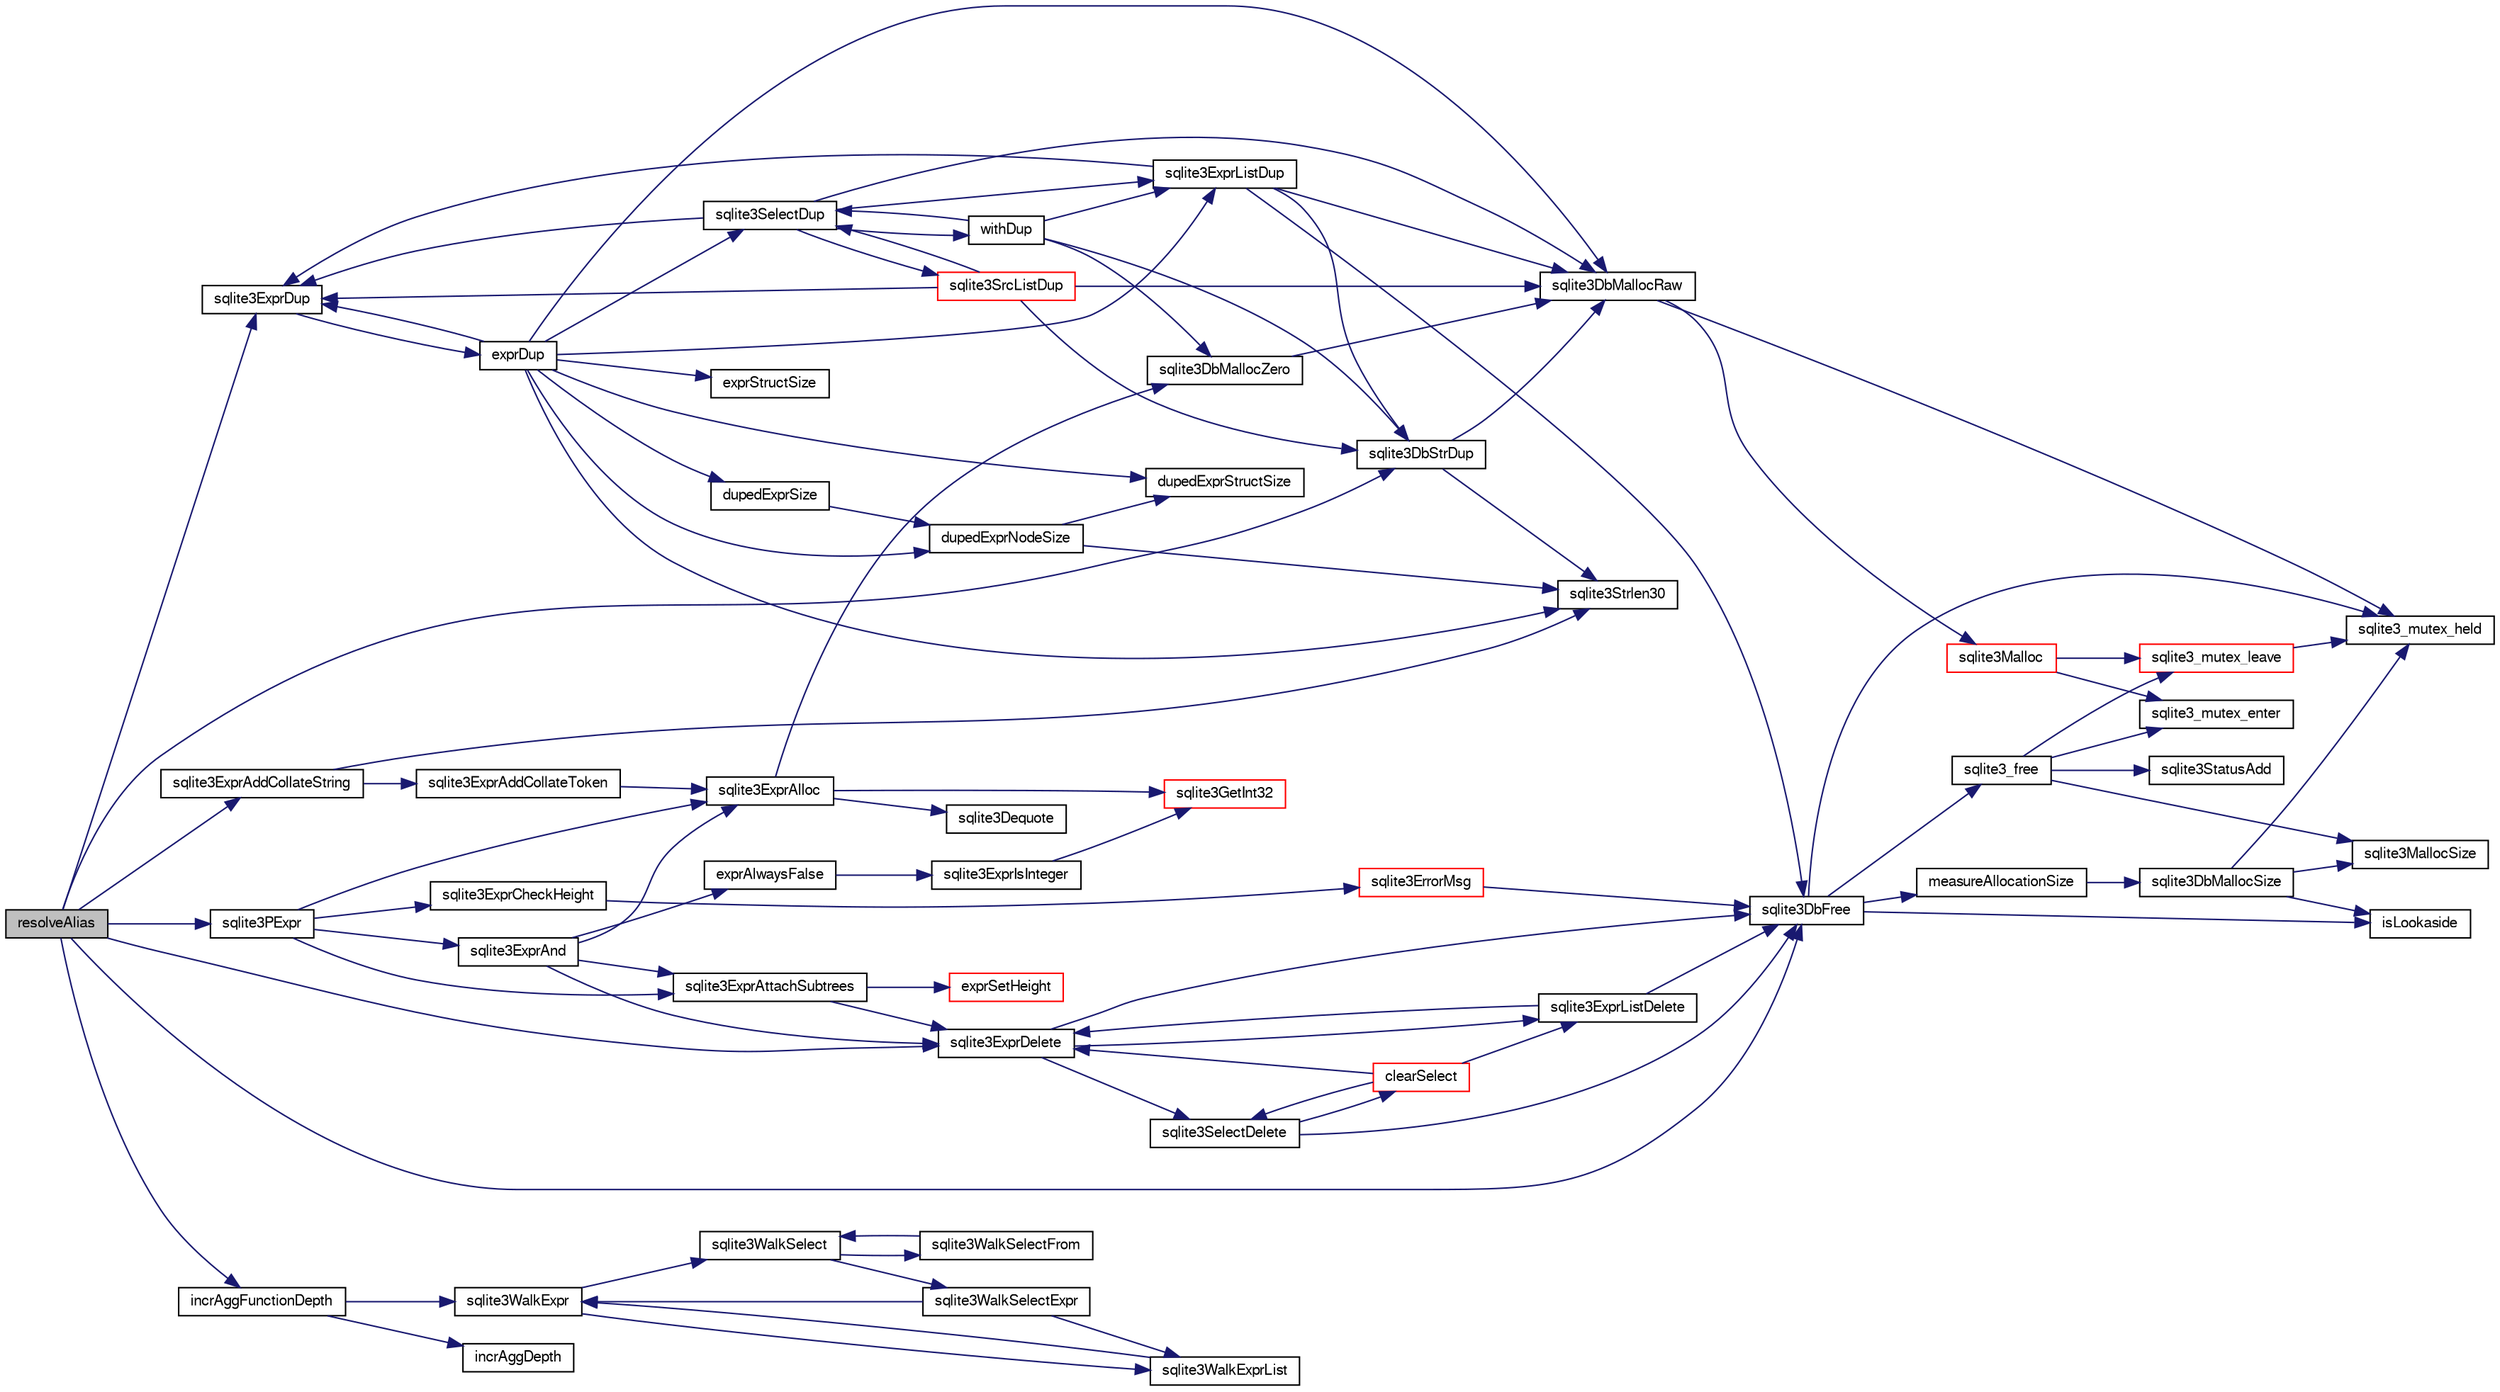 digraph "resolveAlias"
{
  edge [fontname="FreeSans",fontsize="10",labelfontname="FreeSans",labelfontsize="10"];
  node [fontname="FreeSans",fontsize="10",shape=record];
  rankdir="LR";
  Node269515 [label="resolveAlias",height=0.2,width=0.4,color="black", fillcolor="grey75", style="filled", fontcolor="black"];
  Node269515 -> Node269516 [color="midnightblue",fontsize="10",style="solid",fontname="FreeSans"];
  Node269516 [label="sqlite3ExprDup",height=0.2,width=0.4,color="black", fillcolor="white", style="filled",URL="$sqlite3_8c.html#a509095508224c9f99698d86205234209"];
  Node269516 -> Node269517 [color="midnightblue",fontsize="10",style="solid",fontname="FreeSans"];
  Node269517 [label="exprDup",height=0.2,width=0.4,color="black", fillcolor="white", style="filled",URL="$sqlite3_8c.html#a89f473c64253ae0a76749f543466a05a"];
  Node269517 -> Node269518 [color="midnightblue",fontsize="10",style="solid",fontname="FreeSans"];
  Node269518 [label="sqlite3DbMallocRaw",height=0.2,width=0.4,color="black", fillcolor="white", style="filled",URL="$sqlite3_8c.html#abbe8be0cf7175e11ddc3e2218fad924e"];
  Node269518 -> Node269519 [color="midnightblue",fontsize="10",style="solid",fontname="FreeSans"];
  Node269519 [label="sqlite3_mutex_held",height=0.2,width=0.4,color="black", fillcolor="white", style="filled",URL="$sqlite3_8c.html#acf77da68932b6bc163c5e68547ecc3e7"];
  Node269518 -> Node269520 [color="midnightblue",fontsize="10",style="solid",fontname="FreeSans"];
  Node269520 [label="sqlite3Malloc",height=0.2,width=0.4,color="red", fillcolor="white", style="filled",URL="$sqlite3_8c.html#a361a2eaa846b1885f123abe46f5d8b2b"];
  Node269520 -> Node269521 [color="midnightblue",fontsize="10",style="solid",fontname="FreeSans"];
  Node269521 [label="sqlite3_mutex_enter",height=0.2,width=0.4,color="black", fillcolor="white", style="filled",URL="$sqlite3_8c.html#a1c12cde690bd89f104de5cbad12a6bf5"];
  Node269520 -> Node269526 [color="midnightblue",fontsize="10",style="solid",fontname="FreeSans"];
  Node269526 [label="sqlite3_mutex_leave",height=0.2,width=0.4,color="red", fillcolor="white", style="filled",URL="$sqlite3_8c.html#a5838d235601dbd3c1fa993555c6bcc93"];
  Node269526 -> Node269519 [color="midnightblue",fontsize="10",style="solid",fontname="FreeSans"];
  Node269517 -> Node269530 [color="midnightblue",fontsize="10",style="solid",fontname="FreeSans"];
  Node269530 [label="dupedExprSize",height=0.2,width=0.4,color="black", fillcolor="white", style="filled",URL="$sqlite3_8c.html#a9c79c04ad08e45cf19c143c6de3b634c"];
  Node269530 -> Node269531 [color="midnightblue",fontsize="10",style="solid",fontname="FreeSans"];
  Node269531 [label="dupedExprNodeSize",height=0.2,width=0.4,color="black", fillcolor="white", style="filled",URL="$sqlite3_8c.html#ad2b8ec81910e74d2a6a73250a7d82801"];
  Node269531 -> Node269532 [color="midnightblue",fontsize="10",style="solid",fontname="FreeSans"];
  Node269532 [label="dupedExprStructSize",height=0.2,width=0.4,color="black", fillcolor="white", style="filled",URL="$sqlite3_8c.html#ac6b4cf7bb7f9249aa2e5d311fe2e4998"];
  Node269531 -> Node269533 [color="midnightblue",fontsize="10",style="solid",fontname="FreeSans"];
  Node269533 [label="sqlite3Strlen30",height=0.2,width=0.4,color="black", fillcolor="white", style="filled",URL="$sqlite3_8c.html#a3dcd80ba41f1a308193dee74857b62a7"];
  Node269517 -> Node269532 [color="midnightblue",fontsize="10",style="solid",fontname="FreeSans"];
  Node269517 -> Node269533 [color="midnightblue",fontsize="10",style="solid",fontname="FreeSans"];
  Node269517 -> Node269534 [color="midnightblue",fontsize="10",style="solid",fontname="FreeSans"];
  Node269534 [label="exprStructSize",height=0.2,width=0.4,color="black", fillcolor="white", style="filled",URL="$sqlite3_8c.html#a8fe8a668c35e1c51cb67ab0e991f484e"];
  Node269517 -> Node269535 [color="midnightblue",fontsize="10",style="solid",fontname="FreeSans"];
  Node269535 [label="sqlite3SelectDup",height=0.2,width=0.4,color="black", fillcolor="white", style="filled",URL="$sqlite3_8c.html#af8a7f75590dced000c27784d90b57b87"];
  Node269535 -> Node269518 [color="midnightblue",fontsize="10",style="solid",fontname="FreeSans"];
  Node269535 -> Node269536 [color="midnightblue",fontsize="10",style="solid",fontname="FreeSans"];
  Node269536 [label="sqlite3ExprListDup",height=0.2,width=0.4,color="black", fillcolor="white", style="filled",URL="$sqlite3_8c.html#abfb0903f2fc516fcceec37b3489d528c"];
  Node269536 -> Node269518 [color="midnightblue",fontsize="10",style="solid",fontname="FreeSans"];
  Node269536 -> Node269537 [color="midnightblue",fontsize="10",style="solid",fontname="FreeSans"];
  Node269537 [label="sqlite3DbFree",height=0.2,width=0.4,color="black", fillcolor="white", style="filled",URL="$sqlite3_8c.html#ac70ab821a6607b4a1b909582dc37a069"];
  Node269537 -> Node269519 [color="midnightblue",fontsize="10",style="solid",fontname="FreeSans"];
  Node269537 -> Node269538 [color="midnightblue",fontsize="10",style="solid",fontname="FreeSans"];
  Node269538 [label="measureAllocationSize",height=0.2,width=0.4,color="black", fillcolor="white", style="filled",URL="$sqlite3_8c.html#a45731e644a22fdb756e2b6337224217a"];
  Node269538 -> Node269539 [color="midnightblue",fontsize="10",style="solid",fontname="FreeSans"];
  Node269539 [label="sqlite3DbMallocSize",height=0.2,width=0.4,color="black", fillcolor="white", style="filled",URL="$sqlite3_8c.html#aa397e5a8a03495203a0767abf0a71f86"];
  Node269539 -> Node269528 [color="midnightblue",fontsize="10",style="solid",fontname="FreeSans"];
  Node269528 [label="sqlite3MallocSize",height=0.2,width=0.4,color="black", fillcolor="white", style="filled",URL="$sqlite3_8c.html#acf5d2a5f35270bafb050bd2def576955"];
  Node269539 -> Node269519 [color="midnightblue",fontsize="10",style="solid",fontname="FreeSans"];
  Node269539 -> Node269540 [color="midnightblue",fontsize="10",style="solid",fontname="FreeSans"];
  Node269540 [label="isLookaside",height=0.2,width=0.4,color="black", fillcolor="white", style="filled",URL="$sqlite3_8c.html#a770fa05ff9717b75e16f4d968a77b897"];
  Node269537 -> Node269540 [color="midnightblue",fontsize="10",style="solid",fontname="FreeSans"];
  Node269537 -> Node269541 [color="midnightblue",fontsize="10",style="solid",fontname="FreeSans"];
  Node269541 [label="sqlite3_free",height=0.2,width=0.4,color="black", fillcolor="white", style="filled",URL="$sqlite3_8c.html#a6552349e36a8a691af5487999ab09519"];
  Node269541 -> Node269521 [color="midnightblue",fontsize="10",style="solid",fontname="FreeSans"];
  Node269541 -> Node269529 [color="midnightblue",fontsize="10",style="solid",fontname="FreeSans"];
  Node269529 [label="sqlite3StatusAdd",height=0.2,width=0.4,color="black", fillcolor="white", style="filled",URL="$sqlite3_8c.html#afa029f93586aeab4cc85360905dae9cd"];
  Node269541 -> Node269528 [color="midnightblue",fontsize="10",style="solid",fontname="FreeSans"];
  Node269541 -> Node269526 [color="midnightblue",fontsize="10",style="solid",fontname="FreeSans"];
  Node269536 -> Node269516 [color="midnightblue",fontsize="10",style="solid",fontname="FreeSans"];
  Node269536 -> Node269542 [color="midnightblue",fontsize="10",style="solid",fontname="FreeSans"];
  Node269542 [label="sqlite3DbStrDup",height=0.2,width=0.4,color="black", fillcolor="white", style="filled",URL="$sqlite3_8c.html#a0ec4772ee6de7316ecd1e6cabb1beeef"];
  Node269542 -> Node269533 [color="midnightblue",fontsize="10",style="solid",fontname="FreeSans"];
  Node269542 -> Node269518 [color="midnightblue",fontsize="10",style="solid",fontname="FreeSans"];
  Node269535 -> Node269543 [color="midnightblue",fontsize="10",style="solid",fontname="FreeSans"];
  Node269543 [label="sqlite3SrcListDup",height=0.2,width=0.4,color="red", fillcolor="white", style="filled",URL="$sqlite3_8c.html#a915ece76ebeede6852f63a447753ef9f"];
  Node269543 -> Node269518 [color="midnightblue",fontsize="10",style="solid",fontname="FreeSans"];
  Node269543 -> Node269542 [color="midnightblue",fontsize="10",style="solid",fontname="FreeSans"];
  Node269543 -> Node269535 [color="midnightblue",fontsize="10",style="solid",fontname="FreeSans"];
  Node269543 -> Node269516 [color="midnightblue",fontsize="10",style="solid",fontname="FreeSans"];
  Node269535 -> Node269516 [color="midnightblue",fontsize="10",style="solid",fontname="FreeSans"];
  Node269535 -> Node269545 [color="midnightblue",fontsize="10",style="solid",fontname="FreeSans"];
  Node269545 [label="withDup",height=0.2,width=0.4,color="black", fillcolor="white", style="filled",URL="$sqlite3_8c.html#a3f4d4194e35fd64b629b1533c50ffd7a"];
  Node269545 -> Node269546 [color="midnightblue",fontsize="10",style="solid",fontname="FreeSans"];
  Node269546 [label="sqlite3DbMallocZero",height=0.2,width=0.4,color="black", fillcolor="white", style="filled",URL="$sqlite3_8c.html#a49cfebac9d6067a03442c92af73f33e4"];
  Node269546 -> Node269518 [color="midnightblue",fontsize="10",style="solid",fontname="FreeSans"];
  Node269545 -> Node269535 [color="midnightblue",fontsize="10",style="solid",fontname="FreeSans"];
  Node269545 -> Node269536 [color="midnightblue",fontsize="10",style="solid",fontname="FreeSans"];
  Node269545 -> Node269542 [color="midnightblue",fontsize="10",style="solid",fontname="FreeSans"];
  Node269517 -> Node269536 [color="midnightblue",fontsize="10",style="solid",fontname="FreeSans"];
  Node269517 -> Node269531 [color="midnightblue",fontsize="10",style="solid",fontname="FreeSans"];
  Node269517 -> Node269516 [color="midnightblue",fontsize="10",style="solid",fontname="FreeSans"];
  Node269515 -> Node269547 [color="midnightblue",fontsize="10",style="solid",fontname="FreeSans"];
  Node269547 [label="incrAggFunctionDepth",height=0.2,width=0.4,color="black", fillcolor="white", style="filled",URL="$sqlite3_8c.html#aeddf1db5c262b308a910713da0ef7d5c"];
  Node269547 -> Node269548 [color="midnightblue",fontsize="10",style="solid",fontname="FreeSans"];
  Node269548 [label="incrAggDepth",height=0.2,width=0.4,color="black", fillcolor="white", style="filled",URL="$sqlite3_8c.html#a4cbff219146104000e6e314d9fd0594c"];
  Node269547 -> Node269549 [color="midnightblue",fontsize="10",style="solid",fontname="FreeSans"];
  Node269549 [label="sqlite3WalkExpr",height=0.2,width=0.4,color="black", fillcolor="white", style="filled",URL="$sqlite3_8c.html#a5d04d7273f7194fb0fbb24e7ee5e1b5a"];
  Node269549 -> Node269550 [color="midnightblue",fontsize="10",style="solid",fontname="FreeSans"];
  Node269550 [label="sqlite3WalkSelect",height=0.2,width=0.4,color="black", fillcolor="white", style="filled",URL="$sqlite3_8c.html#a7c7c772166f45c62ea98fea7bb737b63"];
  Node269550 -> Node269551 [color="midnightblue",fontsize="10",style="solid",fontname="FreeSans"];
  Node269551 [label="sqlite3WalkSelectExpr",height=0.2,width=0.4,color="black", fillcolor="white", style="filled",URL="$sqlite3_8c.html#a5a2c8da5f377d9f52d96293e6b34c660"];
  Node269551 -> Node269552 [color="midnightblue",fontsize="10",style="solid",fontname="FreeSans"];
  Node269552 [label="sqlite3WalkExprList",height=0.2,width=0.4,color="black", fillcolor="white", style="filled",URL="$sqlite3_8c.html#a436c8eb5cdac53ea15cd6b06645356ae"];
  Node269552 -> Node269549 [color="midnightblue",fontsize="10",style="solid",fontname="FreeSans"];
  Node269551 -> Node269549 [color="midnightblue",fontsize="10",style="solid",fontname="FreeSans"];
  Node269550 -> Node269553 [color="midnightblue",fontsize="10",style="solid",fontname="FreeSans"];
  Node269553 [label="sqlite3WalkSelectFrom",height=0.2,width=0.4,color="black", fillcolor="white", style="filled",URL="$sqlite3_8c.html#a49a2f6da604a451e52ab3a12f588189f"];
  Node269553 -> Node269550 [color="midnightblue",fontsize="10",style="solid",fontname="FreeSans"];
  Node269549 -> Node269552 [color="midnightblue",fontsize="10",style="solid",fontname="FreeSans"];
  Node269515 -> Node269554 [color="midnightblue",fontsize="10",style="solid",fontname="FreeSans"];
  Node269554 [label="sqlite3PExpr",height=0.2,width=0.4,color="black", fillcolor="white", style="filled",URL="$sqlite3_8c.html#a56670a96a4ad8449466fea3449f71c57"];
  Node269554 -> Node269555 [color="midnightblue",fontsize="10",style="solid",fontname="FreeSans"];
  Node269555 [label="sqlite3ExprAnd",height=0.2,width=0.4,color="black", fillcolor="white", style="filled",URL="$sqlite3_8c.html#adb7ce3f2fe4bc4cb22dbb82aed2b6c32"];
  Node269555 -> Node269556 [color="midnightblue",fontsize="10",style="solid",fontname="FreeSans"];
  Node269556 [label="exprAlwaysFalse",height=0.2,width=0.4,color="black", fillcolor="white", style="filled",URL="$sqlite3_8c.html#aa72440ec8db7b30f945e8f50ad9a4eba"];
  Node269556 -> Node269557 [color="midnightblue",fontsize="10",style="solid",fontname="FreeSans"];
  Node269557 [label="sqlite3ExprIsInteger",height=0.2,width=0.4,color="black", fillcolor="white", style="filled",URL="$sqlite3_8c.html#a93009f02d365fbdd3f83865b723fd950"];
  Node269557 -> Node269558 [color="midnightblue",fontsize="10",style="solid",fontname="FreeSans"];
  Node269558 [label="sqlite3GetInt32",height=0.2,width=0.4,color="red", fillcolor="white", style="filled",URL="$sqlite3_8c.html#a5f876209b4343549fc9224cd11c70928"];
  Node269555 -> Node269560 [color="midnightblue",fontsize="10",style="solid",fontname="FreeSans"];
  Node269560 [label="sqlite3ExprDelete",height=0.2,width=0.4,color="black", fillcolor="white", style="filled",URL="$sqlite3_8c.html#ae4e21ab5918e0428fbaa9e615dceb309"];
  Node269560 -> Node269537 [color="midnightblue",fontsize="10",style="solid",fontname="FreeSans"];
  Node269560 -> Node269561 [color="midnightblue",fontsize="10",style="solid",fontname="FreeSans"];
  Node269561 [label="sqlite3SelectDelete",height=0.2,width=0.4,color="black", fillcolor="white", style="filled",URL="$sqlite3_8c.html#a0f56959f0acac85496744f0d068854a0"];
  Node269561 -> Node269562 [color="midnightblue",fontsize="10",style="solid",fontname="FreeSans"];
  Node269562 [label="clearSelect",height=0.2,width=0.4,color="red", fillcolor="white", style="filled",URL="$sqlite3_8c.html#ac083bac4f2f02c26aa02fc24ca8c2dd9"];
  Node269562 -> Node269563 [color="midnightblue",fontsize="10",style="solid",fontname="FreeSans"];
  Node269563 [label="sqlite3ExprListDelete",height=0.2,width=0.4,color="black", fillcolor="white", style="filled",URL="$sqlite3_8c.html#ae9cd46eac81e86a04ed8c09b99fc3c10"];
  Node269563 -> Node269560 [color="midnightblue",fontsize="10",style="solid",fontname="FreeSans"];
  Node269563 -> Node269537 [color="midnightblue",fontsize="10",style="solid",fontname="FreeSans"];
  Node269562 -> Node269560 [color="midnightblue",fontsize="10",style="solid",fontname="FreeSans"];
  Node269562 -> Node269561 [color="midnightblue",fontsize="10",style="solid",fontname="FreeSans"];
  Node269561 -> Node269537 [color="midnightblue",fontsize="10",style="solid",fontname="FreeSans"];
  Node269560 -> Node269563 [color="midnightblue",fontsize="10",style="solid",fontname="FreeSans"];
  Node269555 -> Node270492 [color="midnightblue",fontsize="10",style="solid",fontname="FreeSans"];
  Node270492 [label="sqlite3ExprAlloc",height=0.2,width=0.4,color="black", fillcolor="white", style="filled",URL="$sqlite3_8c.html#a7f1c54604acd48617bd41d26f5db776d"];
  Node270492 -> Node269558 [color="midnightblue",fontsize="10",style="solid",fontname="FreeSans"];
  Node270492 -> Node269546 [color="midnightblue",fontsize="10",style="solid",fontname="FreeSans"];
  Node270492 -> Node269821 [color="midnightblue",fontsize="10",style="solid",fontname="FreeSans"];
  Node269821 [label="sqlite3Dequote",height=0.2,width=0.4,color="black", fillcolor="white", style="filled",URL="$sqlite3_8c.html#a7b0ccb71d60de662cbb09755454dee5d"];
  Node269555 -> Node270493 [color="midnightblue",fontsize="10",style="solid",fontname="FreeSans"];
  Node270493 [label="sqlite3ExprAttachSubtrees",height=0.2,width=0.4,color="black", fillcolor="white", style="filled",URL="$sqlite3_8c.html#a74aac72e6029e25c0d4505a4cc4020c6"];
  Node270493 -> Node269560 [color="midnightblue",fontsize="10",style="solid",fontname="FreeSans"];
  Node270493 -> Node270494 [color="midnightblue",fontsize="10",style="solid",fontname="FreeSans"];
  Node270494 [label="exprSetHeight",height=0.2,width=0.4,color="red", fillcolor="white", style="filled",URL="$sqlite3_8c.html#ab160869cf6622ffbf7a44bbe68e925c1"];
  Node269554 -> Node270492 [color="midnightblue",fontsize="10",style="solid",fontname="FreeSans"];
  Node269554 -> Node270493 [color="midnightblue",fontsize="10",style="solid",fontname="FreeSans"];
  Node269554 -> Node270498 [color="midnightblue",fontsize="10",style="solid",fontname="FreeSans"];
  Node270498 [label="sqlite3ExprCheckHeight",height=0.2,width=0.4,color="black", fillcolor="white", style="filled",URL="$sqlite3_8c.html#ab208260635507bd7a5c58b612db514f2"];
  Node270498 -> Node269865 [color="midnightblue",fontsize="10",style="solid",fontname="FreeSans"];
  Node269865 [label="sqlite3ErrorMsg",height=0.2,width=0.4,color="red", fillcolor="white", style="filled",URL="$sqlite3_8c.html#aee2798e173651adae0f9c85469f3457d"];
  Node269865 -> Node269537 [color="midnightblue",fontsize="10",style="solid",fontname="FreeSans"];
  Node269515 -> Node270499 [color="midnightblue",fontsize="10",style="solid",fontname="FreeSans"];
  Node270499 [label="sqlite3ExprAddCollateString",height=0.2,width=0.4,color="black", fillcolor="white", style="filled",URL="$sqlite3_8c.html#ad4ab1428412fc5750fc3ec02e4f6e637"];
  Node270499 -> Node269533 [color="midnightblue",fontsize="10",style="solid",fontname="FreeSans"];
  Node270499 -> Node270500 [color="midnightblue",fontsize="10",style="solid",fontname="FreeSans"];
  Node270500 [label="sqlite3ExprAddCollateToken",height=0.2,width=0.4,color="black", fillcolor="white", style="filled",URL="$sqlite3_8c.html#a78ef60a4dbac9c172ee8130d7d497935"];
  Node270500 -> Node270492 [color="midnightblue",fontsize="10",style="solid",fontname="FreeSans"];
  Node269515 -> Node269560 [color="midnightblue",fontsize="10",style="solid",fontname="FreeSans"];
  Node269515 -> Node269542 [color="midnightblue",fontsize="10",style="solid",fontname="FreeSans"];
  Node269515 -> Node269537 [color="midnightblue",fontsize="10",style="solid",fontname="FreeSans"];
}
